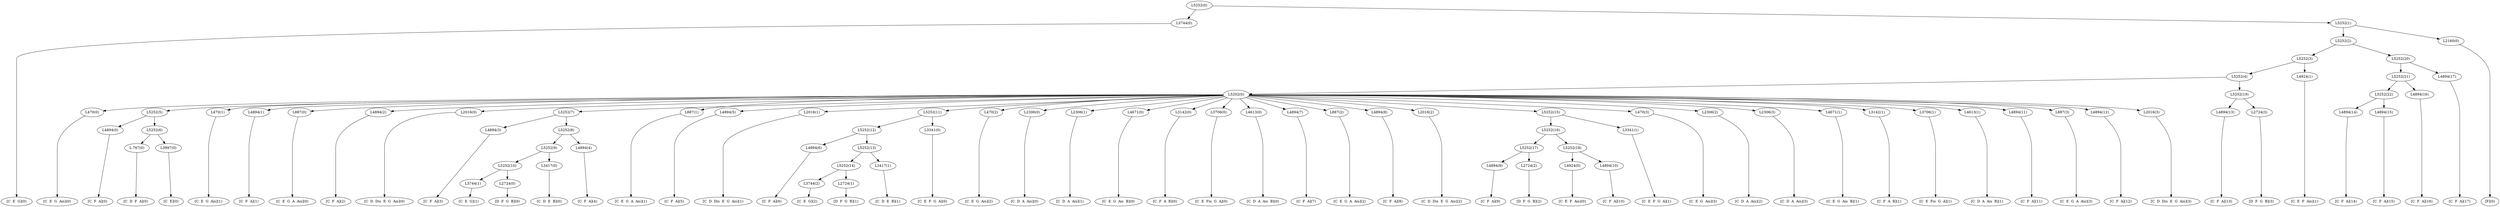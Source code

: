 digraph sample{
"L3744(0)"->"[C  E  G](0)"
"L470(0)"->"[C  E  G  Ais](0)"
"L4894(0)"->"[C  F  A](0)"
"L-767(0)"->"[C  D  F  A](0)"
"L3997(0)"->"[C  E](0)"
"L5252(6)"->"L-767(0)"
"L5252(6)"->"L3997(0)"
"L5252(5)"->"L4894(0)"
"L5252(5)"->"L5252(6)"
"L470(1)"->"[C  E  G  Ais](1)"
"L4894(1)"->"[C  F  A](1)"
"L887(0)"->"[C  E  G  A  Ais](0)"
"L4894(2)"->"[C  F  A](2)"
"L2016(0)"->"[C  D  Dis  E  G  Ais](0)"
"L4894(3)"->"[C  F  A](3)"
"L3744(1)"->"[C  E  G](1)"
"L2724(0)"->"[D  F  G  B](0)"
"L5252(10)"->"L3744(1)"
"L5252(10)"->"L2724(0)"
"L3417(0)"->"[C  D  E  B](0)"
"L5252(9)"->"L5252(10)"
"L5252(9)"->"L3417(0)"
"L4894(4)"->"[C  F  A](4)"
"L5252(8)"->"L5252(9)"
"L5252(8)"->"L4894(4)"
"L5252(7)"->"L4894(3)"
"L5252(7)"->"L5252(8)"
"L887(1)"->"[C  E  G  A  Ais](1)"
"L4894(5)"->"[C  F  A](5)"
"L2016(1)"->"[C  D  Dis  E  G  Ais](1)"
"L4894(6)"->"[C  F  A](6)"
"L3744(2)"->"[C  E  G](2)"
"L2724(1)"->"[D  F  G  B](1)"
"L5252(14)"->"L3744(2)"
"L5252(14)"->"L2724(1)"
"L3417(1)"->"[C  D  E  B](1)"
"L5252(13)"->"L5252(14)"
"L5252(13)"->"L3417(1)"
"L5252(12)"->"L4894(6)"
"L5252(12)"->"L5252(13)"
"L3341(0)"->"[C  E  F  G  A](0)"
"L5252(11)"->"L5252(12)"
"L5252(11)"->"L3341(0)"
"L470(2)"->"[C  E  G  Ais](2)"
"L2306(0)"->"[C  D  A  Ais](0)"
"L2306(1)"->"[C  D  A  Ais](1)"
"L4671(0)"->"[C  E  G  Ais  B](0)"
"L3142(0)"->"[C  F  A  B](0)"
"L3706(0)"->"[C  E  Fis  G  A](0)"
"L4613(0)"->"[C  D  A  Ais  B](0)"
"L4894(7)"->"[C  F  A](7)"
"L887(2)"->"[C  E  G  A  Ais](2)"
"L4894(8)"->"[C  F  A](8)"
"L2016(2)"->"[C  D  Dis  E  G  Ais](2)"
"L4894(9)"->"[C  F  A](9)"
"L2724(2)"->"[D  F  G  B](2)"
"L5252(17)"->"L4894(9)"
"L5252(17)"->"L2724(2)"
"L4924(0)"->"[C  E  F  Ais](0)"
"L4894(10)"->"[C  F  A](10)"
"L5252(18)"->"L4924(0)"
"L5252(18)"->"L4894(10)"
"L5252(16)"->"L5252(17)"
"L5252(16)"->"L5252(18)"
"L3341(1)"->"[C  E  F  G  A](1)"
"L5252(15)"->"L5252(16)"
"L5252(15)"->"L3341(1)"
"L470(3)"->"[C  E  G  Ais](3)"
"L2306(2)"->"[C  D  A  Ais](2)"
"L2306(3)"->"[C  D  A  Ais](3)"
"L4671(1)"->"[C  E  G  Ais  B](1)"
"L3142(1)"->"[C  F  A  B](1)"
"L3706(1)"->"[C  E  Fis  G  A](1)"
"L4613(1)"->"[C  D  A  Ais  B](1)"
"L4894(11)"->"[C  F  A](11)"
"L887(3)"->"[C  E  G  A  Ais](3)"
"L4894(12)"->"[C  F  A](12)"
"L2016(3)"->"[C  D  Dis  E  G  Ais](3)"
"L5202(0)"->"L470(0)"
"L5202(0)"->"L5252(5)"
"L5202(0)"->"L470(1)"
"L5202(0)"->"L4894(1)"
"L5202(0)"->"L887(0)"
"L5202(0)"->"L4894(2)"
"L5202(0)"->"L2016(0)"
"L5202(0)"->"L5252(7)"
"L5202(0)"->"L887(1)"
"L5202(0)"->"L4894(5)"
"L5202(0)"->"L2016(1)"
"L5202(0)"->"L5252(11)"
"L5202(0)"->"L470(2)"
"L5202(0)"->"L2306(0)"
"L5202(0)"->"L2306(1)"
"L5202(0)"->"L4671(0)"
"L5202(0)"->"L3142(0)"
"L5202(0)"->"L3706(0)"
"L5202(0)"->"L4613(0)"
"L5202(0)"->"L4894(7)"
"L5202(0)"->"L887(2)"
"L5202(0)"->"L4894(8)"
"L5202(0)"->"L2016(2)"
"L5202(0)"->"L5252(15)"
"L5202(0)"->"L470(3)"
"L5202(0)"->"L2306(2)"
"L5202(0)"->"L2306(3)"
"L5202(0)"->"L4671(1)"
"L5202(0)"->"L3142(1)"
"L5202(0)"->"L3706(1)"
"L5202(0)"->"L4613(1)"
"L5202(0)"->"L4894(11)"
"L5202(0)"->"L887(3)"
"L5202(0)"->"L4894(12)"
"L5202(0)"->"L2016(3)"
"L4894(13)"->"[C  F  A](13)"
"L2724(3)"->"[D  F  G  B](3)"
"L5252(19)"->"L4894(13)"
"L5252(19)"->"L2724(3)"
"L5252(4)"->"L5202(0)"
"L5252(4)"->"L5252(19)"
"L4924(1)"->"[C  E  F  Ais](1)"
"L5252(3)"->"L5252(4)"
"L5252(3)"->"L4924(1)"
"L4894(14)"->"[C  F  A](14)"
"L4894(15)"->"[C  F  A](15)"
"L5252(22)"->"L4894(14)"
"L5252(22)"->"L4894(15)"
"L4894(16)"->"[C  F  A](16)"
"L5252(21)"->"L5252(22)"
"L5252(21)"->"L4894(16)"
"L4894(17)"->"[C  F  A](17)"
"L5252(20)"->"L5252(21)"
"L5252(20)"->"L4894(17)"
"L5252(2)"->"L5252(3)"
"L5252(2)"->"L5252(20)"
"L2160(0)"->"[F](0)"
"L5252(1)"->"L5252(2)"
"L5252(1)"->"L2160(0)"
"L5252(0)"->"L3744(0)"
"L5252(0)"->"L5252(1)"
{rank = min; "L5252(0)"}
{rank = same; "L3744(0)"; "L5252(1)";}
{rank = same; "L5252(2)"; "L2160(0)";}
{rank = same; "L5252(3)"; "L5252(20)";}
{rank = same; "L5252(4)"; "L4924(1)"; "L5252(21)"; "L4894(17)";}
{rank = same; "L5202(0)"; "L5252(19)"; "L5252(22)"; "L4894(16)";}
{rank = same; "L470(0)"; "L5252(5)"; "L470(1)"; "L4894(1)"; "L887(0)"; "L4894(2)"; "L2016(0)"; "L5252(7)"; "L887(1)"; "L4894(5)"; "L2016(1)"; "L5252(11)"; "L470(2)"; "L2306(0)"; "L2306(1)"; "L4671(0)"; "L3142(0)"; "L3706(0)"; "L4613(0)"; "L4894(7)"; "L887(2)"; "L4894(8)"; "L2016(2)"; "L5252(15)"; "L470(3)"; "L2306(2)"; "L2306(3)"; "L4671(1)"; "L3142(1)"; "L3706(1)"; "L4613(1)"; "L4894(11)"; "L887(3)"; "L4894(12)"; "L2016(3)"; "L4894(13)"; "L2724(3)"; "L4894(14)"; "L4894(15)";}
{rank = same; "L4894(0)"; "L5252(6)"; "L4894(3)"; "L5252(8)"; "L5252(12)"; "L3341(0)"; "L5252(16)"; "L3341(1)";}
{rank = same; "L-767(0)"; "L3997(0)"; "L5252(9)"; "L4894(4)"; "L4894(6)"; "L5252(13)"; "L5252(17)"; "L5252(18)";}
{rank = same; "L5252(10)"; "L3417(0)"; "L5252(14)"; "L3417(1)"; "L4894(9)"; "L2724(2)"; "L4924(0)"; "L4894(10)";}
{rank = same; "L3744(1)"; "L2724(0)"; "L3744(2)"; "L2724(1)";}
{rank = max; "[C  D  A  Ais  B](0)"; "[C  D  A  Ais  B](1)"; "[C  D  A  Ais](0)"; "[C  D  A  Ais](1)"; "[C  D  A  Ais](2)"; "[C  D  A  Ais](3)"; "[C  D  Dis  E  G  Ais](0)"; "[C  D  Dis  E  G  Ais](1)"; "[C  D  Dis  E  G  Ais](2)"; "[C  D  Dis  E  G  Ais](3)"; "[C  D  E  B](0)"; "[C  D  E  B](1)"; "[C  D  F  A](0)"; "[C  E  F  Ais](0)"; "[C  E  F  Ais](1)"; "[C  E  F  G  A](0)"; "[C  E  F  G  A](1)"; "[C  E  Fis  G  A](0)"; "[C  E  Fis  G  A](1)"; "[C  E  G  A  Ais](0)"; "[C  E  G  A  Ais](1)"; "[C  E  G  A  Ais](2)"; "[C  E  G  A  Ais](3)"; "[C  E  G  Ais  B](0)"; "[C  E  G  Ais  B](1)"; "[C  E  G  Ais](0)"; "[C  E  G  Ais](1)"; "[C  E  G  Ais](2)"; "[C  E  G  Ais](3)"; "[C  E  G](0)"; "[C  E  G](1)"; "[C  E  G](2)"; "[C  E](0)"; "[C  F  A  B](0)"; "[C  F  A  B](1)"; "[C  F  A](0)"; "[C  F  A](1)"; "[C  F  A](10)"; "[C  F  A](11)"; "[C  F  A](12)"; "[C  F  A](13)"; "[C  F  A](14)"; "[C  F  A](15)"; "[C  F  A](16)"; "[C  F  A](17)"; "[C  F  A](2)"; "[C  F  A](3)"; "[C  F  A](4)"; "[C  F  A](5)"; "[C  F  A](6)"; "[C  F  A](7)"; "[C  F  A](8)"; "[C  F  A](9)"; "[D  F  G  B](0)"; "[D  F  G  B](1)"; "[D  F  G  B](2)"; "[D  F  G  B](3)"; "[F](0)";}
}